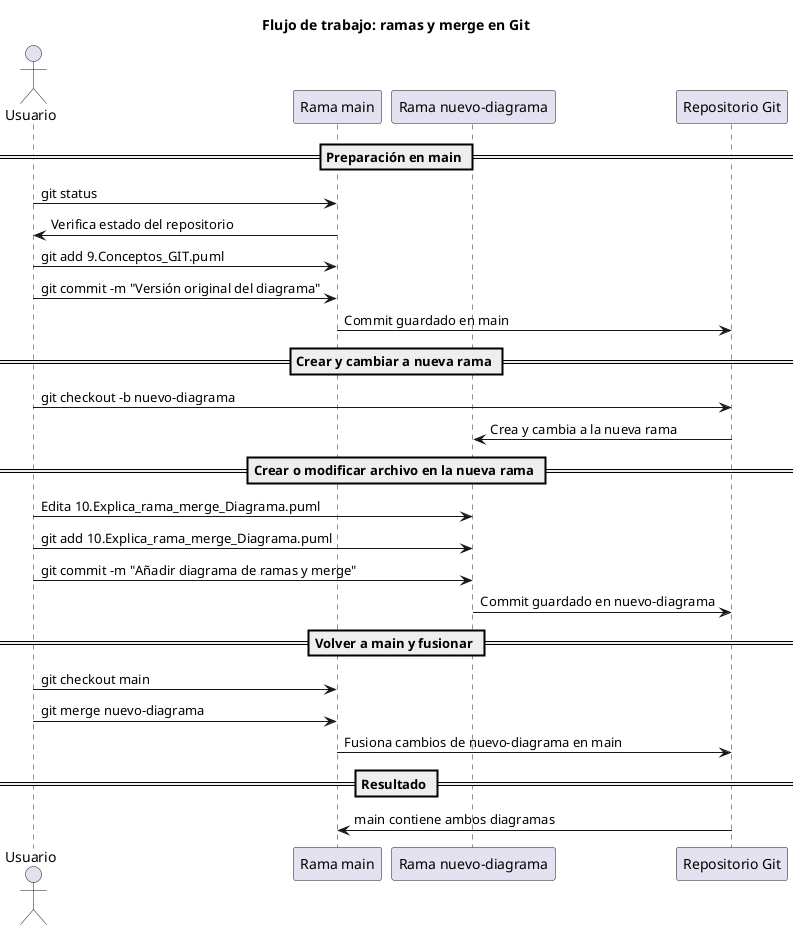 @startuml
title Flujo de trabajo: ramas y merge en Git

actor Usuario

participant "Rama main" as Main
participant "Rama nuevo-diagrama" as NuevaRama
participant "Repositorio Git" as Git

== Preparación en main ==
Usuario -> Main: git status
Main -> Usuario: Verifica estado del repositorio
Usuario -> Main: git add 9.Conceptos_GIT.puml
Usuario -> Main: git commit -m "Versión original del diagrama"
Main -> Git: Commit guardado en main

== Crear y cambiar a nueva rama ==
Usuario -> Git: git checkout -b nuevo-diagrama
Git -> NuevaRama: Crea y cambia a la nueva rama

== Crear o modificar archivo en la nueva rama ==
Usuario -> NuevaRama: Edita 10.Explica_rama_merge_Diagrama.puml
Usuario -> NuevaRama: git add 10.Explica_rama_merge_Diagrama.puml
Usuario -> NuevaRama: git commit -m "Añadir diagrama de ramas y merge"
NuevaRama -> Git: Commit guardado en nuevo-diagrama

== Volver a main y fusionar ==
Usuario -> Main: git checkout main
Usuario -> Main: git merge nuevo-diagrama
Main -> Git: Fusiona cambios de nuevo-diagrama en main

== Resultado ==
Git -> Main: main contiene ambos diagramas

@enduml